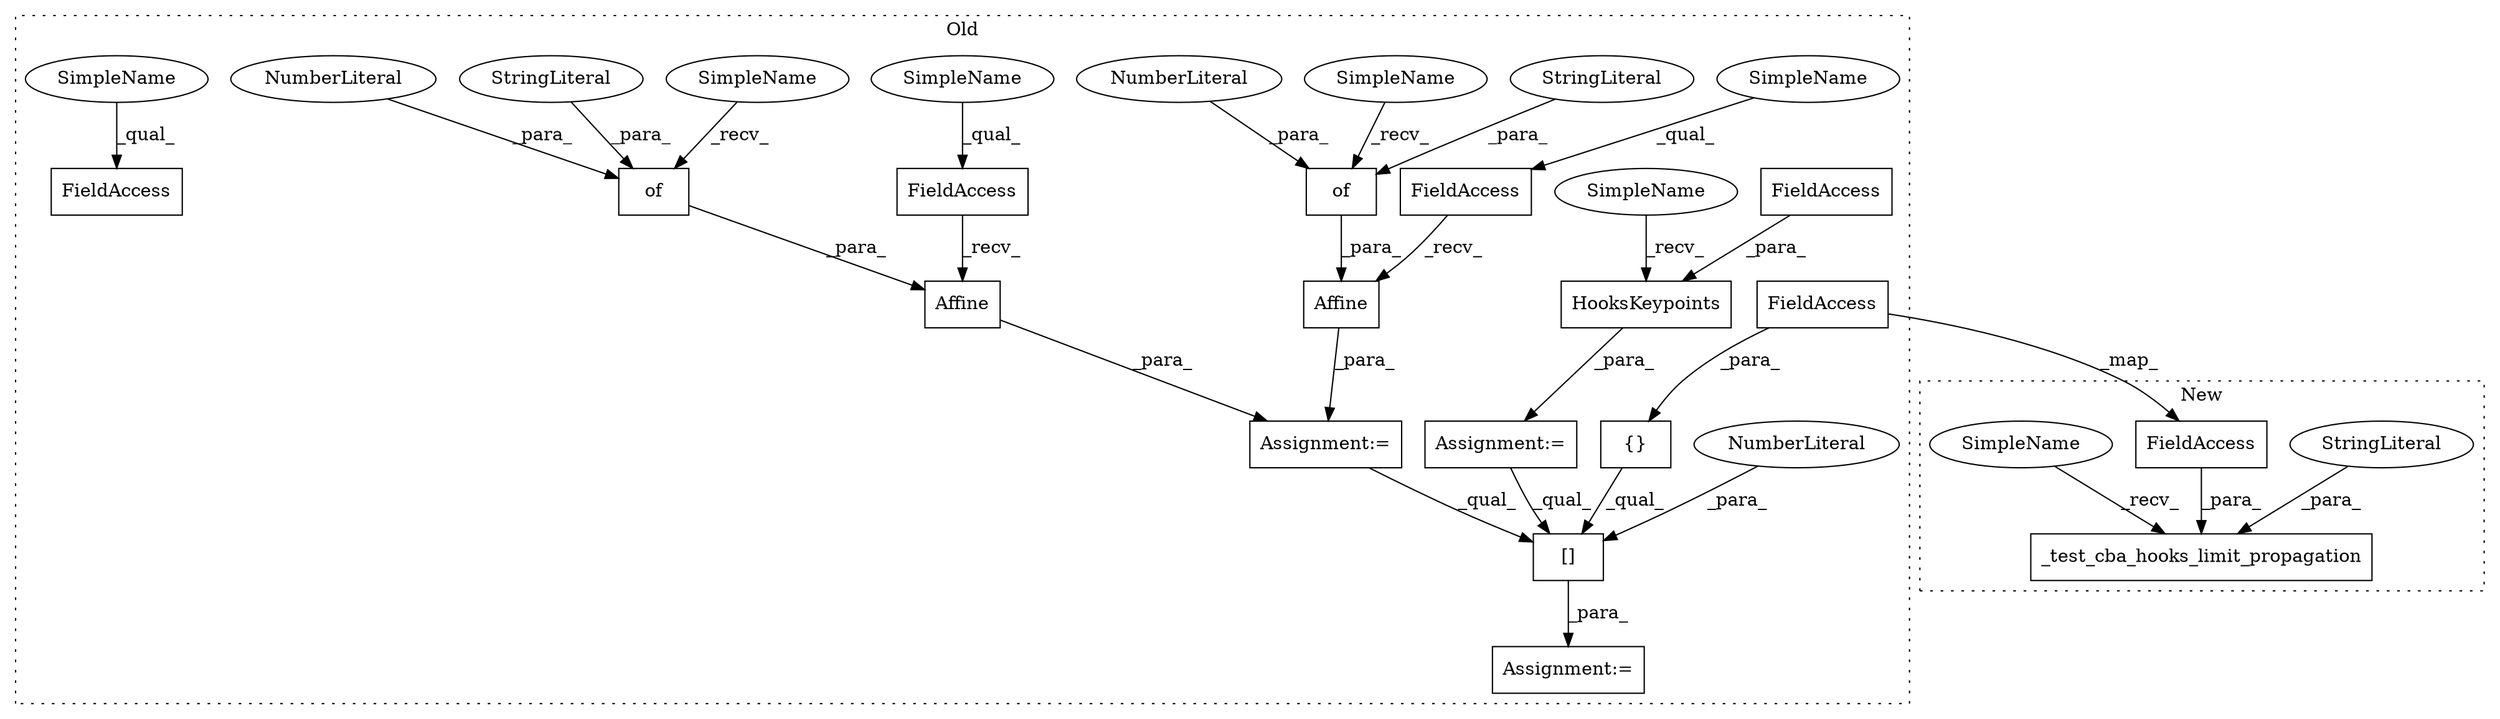 digraph G {
subgraph cluster0 {
1 [label="of" a="32" s="69606,69614" l="3,1" shape="box"];
3 [label="[]" a="2" s="69966,70016" l="49,1" shape="box"];
4 [label="NumberLiteral" a="34" s="69613" l="1" shape="ellipse"];
5 [label="{}" a="4" s="69996,70006" l="1,1" shape="box"];
6 [label="NumberLiteral" a="34" s="70015" l="1" shape="ellipse"];
7 [label="Affine" a="32" s="69595,69615" l="7,1" shape="box"];
8 [label="of" a="32" s="69566,69574" l="3,1" shape="box"];
9 [label="NumberLiteral" a="34" s="69573" l="1" shape="ellipse"];
10 [label="FieldAccess" a="22" s="69577" l="17" shape="box"];
11 [label="Affine" a="32" s="69555,69575" l="7,1" shape="box"];
12 [label="StringLiteral" a="45" s="69609" l="3" shape="ellipse"];
14 [label="StringLiteral" a="45" s="69569" l="3" shape="ellipse"];
15 [label="FieldAccess" a="22" s="69537" l="17" shape="box"];
16 [label="FieldAccess" a="22" s="69498" l="17" shape="box"];
18 [label="FieldAccess" a="22" s="69997" l="9" shape="box"];
19 [label="Assignment:=" a="7" s="69965" l="1" shape="box"];
20 [label="Assignment:=" a="7" s="69497" l="1" shape="box"];
21 [label="Assignment:=" a="7" s="69917" l="1" shape="box"];
22 [label="HooksKeypoints" a="32" s="69925,69950" l="15,1" shape="box"];
23 [label="FieldAccess" a="22" s="69940" l="10" shape="box"];
25 [label="SimpleName" a="42" s="69577" l="6" shape="ellipse"];
26 [label="SimpleName" a="42" s="69918" l="6" shape="ellipse"];
27 [label="SimpleName" a="42" s="69537" l="6" shape="ellipse"];
28 [label="SimpleName" a="42" s="69498" l="6" shape="ellipse"];
29 [label="SimpleName" a="42" s="69602" l="3" shape="ellipse"];
30 [label="SimpleName" a="42" s="69562" l="3" shape="ellipse"];
label = "Old";
style="dotted";
}
subgraph cluster1 {
2 [label="_test_cba_hooks_limit_propagation" a="32" s="63373,63435" l="34,1" shape="box"];
13 [label="StringLiteral" a="45" s="63407" l="18" shape="ellipse"];
17 [label="FieldAccess" a="22" s="63426" l="9" shape="box"];
24 [label="SimpleName" a="42" s="63368" l="4" shape="ellipse"];
label = "New";
style="dotted";
}
1 -> 7 [label="_para_"];
3 -> 19 [label="_para_"];
4 -> 1 [label="_para_"];
5 -> 3 [label="_qual_"];
6 -> 3 [label="_para_"];
7 -> 20 [label="_para_"];
8 -> 11 [label="_para_"];
9 -> 8 [label="_para_"];
10 -> 7 [label="_recv_"];
11 -> 20 [label="_para_"];
12 -> 1 [label="_para_"];
13 -> 2 [label="_para_"];
14 -> 8 [label="_para_"];
15 -> 11 [label="_recv_"];
17 -> 2 [label="_para_"];
18 -> 17 [label="_map_"];
18 -> 5 [label="_para_"];
20 -> 3 [label="_qual_"];
21 -> 3 [label="_qual_"];
22 -> 21 [label="_para_"];
23 -> 22 [label="_para_"];
24 -> 2 [label="_recv_"];
25 -> 10 [label="_qual_"];
26 -> 22 [label="_recv_"];
27 -> 15 [label="_qual_"];
28 -> 16 [label="_qual_"];
29 -> 1 [label="_recv_"];
30 -> 8 [label="_recv_"];
}